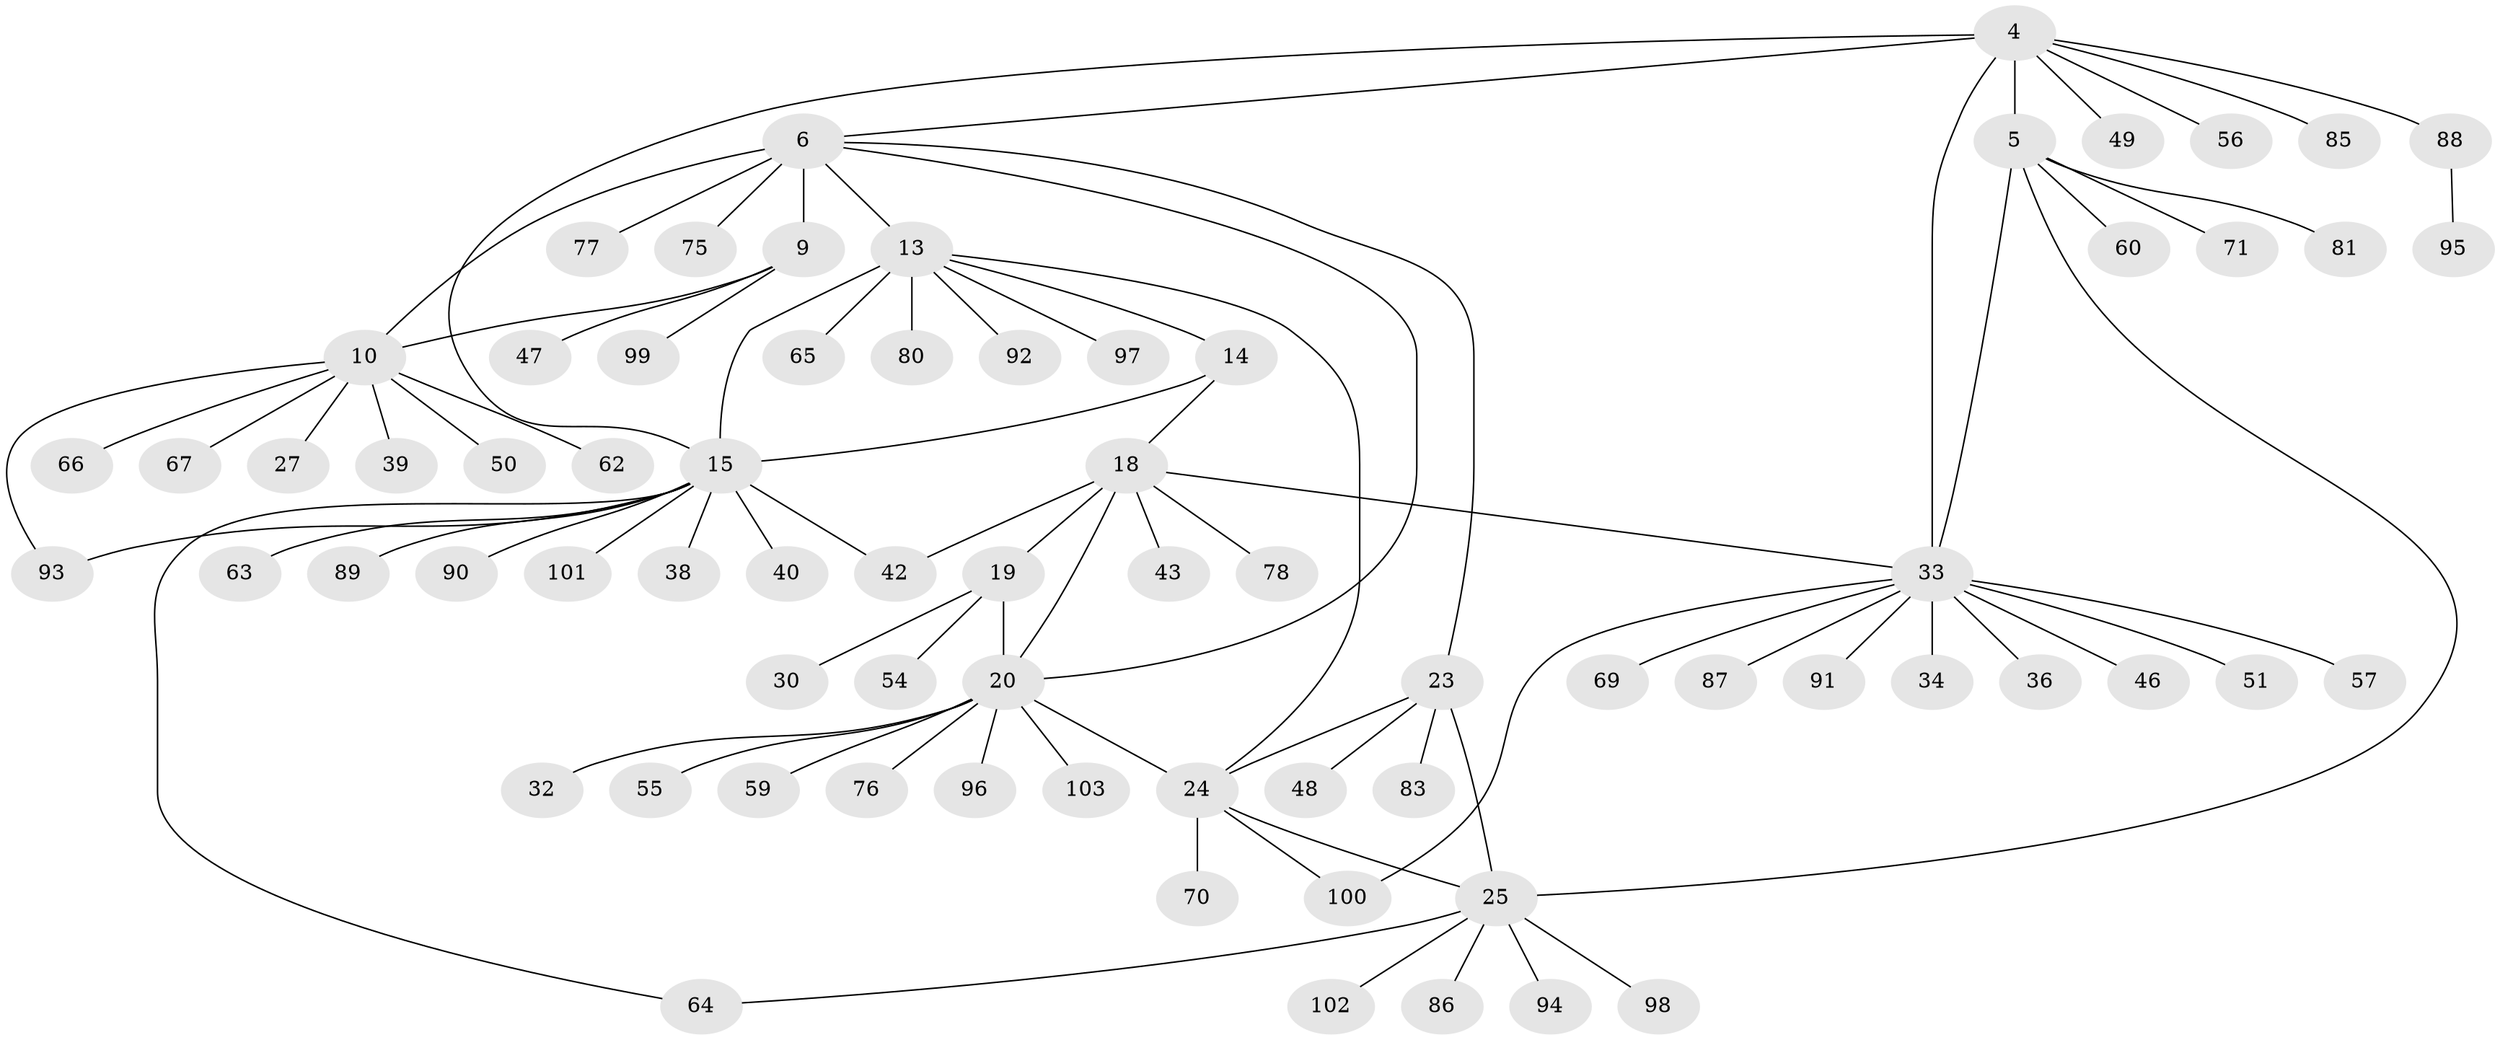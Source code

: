 // original degree distribution, {6: 0.04854368932038835, 7: 0.06796116504854369, 10: 0.02912621359223301, 8: 0.038834951456310676, 4: 0.019417475728155338, 9: 0.019417475728155338, 5: 0.038834951456310676, 1: 0.5533980582524272, 2: 0.14563106796116504, 3: 0.038834951456310676}
// Generated by graph-tools (version 1.1) at 2025/58/03/04/25 21:58:40]
// undirected, 72 vertices, 86 edges
graph export_dot {
graph [start="1"]
  node [color=gray90,style=filled];
  4 [super="+2"];
  5 [super="+1"];
  6;
  9 [super="+7"];
  10 [super="+8"];
  13 [super="+11"];
  14;
  15 [super="+12"];
  18;
  19 [super="+16"];
  20 [super="+17"];
  23 [super="+22"];
  24;
  25 [super="+21"];
  27;
  30;
  32;
  33 [super="+31+3"];
  34;
  36;
  38;
  39;
  40;
  42;
  43;
  46;
  47;
  48;
  49;
  50 [super="+29"];
  51;
  54;
  55;
  56;
  57;
  59;
  60;
  62;
  63;
  64;
  65;
  66;
  67 [super="+37"];
  69;
  70;
  71;
  75;
  76 [super="+68"];
  77;
  78;
  80 [super="+72"];
  81;
  83;
  85;
  86;
  87;
  88 [super="+45+58"];
  89 [super="+84"];
  90;
  91;
  92 [super="+73+79"];
  93;
  94 [super="+74"];
  95;
  96;
  97;
  98 [super="+52"];
  99;
  100;
  101;
  102 [super="+61"];
  103 [super="+82"];
  4 -- 5 [weight=4];
  4 -- 6;
  4 -- 49;
  4 -- 56;
  4 -- 85;
  4 -- 15;
  4 -- 33 [weight=2];
  4 -- 88;
  5 -- 60;
  5 -- 71;
  5 -- 81;
  5 -- 25;
  5 -- 33 [weight=2];
  6 -- 9 [weight=2];
  6 -- 10 [weight=2];
  6 -- 13;
  6 -- 23;
  6 -- 75;
  6 -- 77;
  6 -- 20;
  9 -- 10 [weight=4];
  9 -- 99;
  9 -- 47;
  10 -- 39;
  10 -- 62;
  10 -- 93;
  10 -- 66;
  10 -- 27;
  10 -- 50;
  10 -- 67;
  13 -- 14 [weight=2];
  13 -- 15 [weight=4];
  13 -- 97;
  13 -- 65;
  13 -- 24;
  13 -- 92;
  13 -- 80;
  14 -- 15 [weight=2];
  14 -- 18;
  15 -- 42;
  15 -- 64;
  15 -- 93;
  15 -- 101;
  15 -- 38;
  15 -- 40;
  15 -- 90;
  15 -- 63;
  15 -- 89;
  18 -- 19 [weight=2];
  18 -- 20 [weight=2];
  18 -- 33 [weight=2];
  18 -- 42;
  18 -- 43;
  18 -- 78;
  19 -- 20 [weight=4];
  19 -- 30;
  19 -- 54;
  20 -- 24;
  20 -- 32;
  20 -- 59;
  20 -- 96;
  20 -- 55;
  20 -- 76;
  20 -- 103;
  23 -- 24 [weight=2];
  23 -- 25 [weight=4];
  23 -- 48;
  23 -- 83;
  24 -- 25 [weight=2];
  24 -- 70;
  24 -- 100;
  25 -- 64;
  25 -- 86;
  25 -- 98;
  25 -- 102;
  25 -- 94;
  33 -- 46;
  33 -- 57;
  33 -- 91;
  33 -- 100;
  33 -- 51;
  33 -- 34;
  33 -- 36;
  33 -- 69;
  33 -- 87;
  88 -- 95;
}
